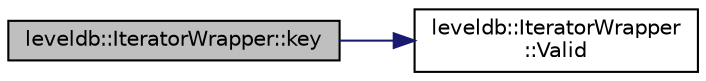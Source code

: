 digraph "leveldb::IteratorWrapper::key"
{
  edge [fontname="Helvetica",fontsize="10",labelfontname="Helvetica",labelfontsize="10"];
  node [fontname="Helvetica",fontsize="10",shape=record];
  rankdir="LR";
  Node1 [label="leveldb::IteratorWrapper::key",height=0.2,width=0.4,color="black", fillcolor="grey75", style="filled" fontcolor="black"];
  Node1 -> Node2 [color="midnightblue",fontsize="10",style="solid",fontname="Helvetica"];
  Node2 [label="leveldb::IteratorWrapper\l::Valid",height=0.2,width=0.4,color="black", fillcolor="white", style="filled",URL="$classleveldb_1_1_iterator_wrapper.html#a42a21e1d067c50de69f1385ea65e0fc1"];
}
